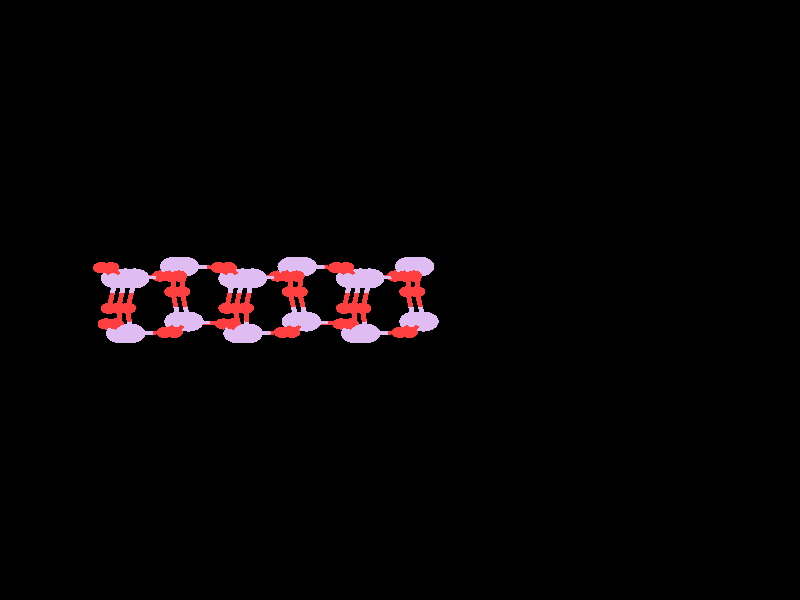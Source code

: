 #include "colors.inc"
#include "finish.inc"

global_settings {assumed_gamma 1 max_trace_level 6}
background {color White transmit 1.0}
camera {orthographic
  right -31.66*x up 35.56*y
  direction 1.00*z
  location <0,0,50.00> look_at <0,0,0>}


light_source {<  2.00,   3.00,  40.00> color White
  area_light <0.70, 0, 0>, <0, 0.70, 0>, 3, 3
  adaptive 1 jitter}
// no fog
#declare simple = finish {phong 0.7}
#declare pale = finish {ambient 0.5 diffuse 0.85 roughness 0.001 specular 0.200 }
#declare intermediate = finish {ambient 0.3 diffuse 0.6 specular 0.1 roughness 0.04}
#declare vmd = finish {ambient 0.0 diffuse 0.65 phong 0.1 phong_size 40.0 specular 0.5 }
#declare jmol = finish {ambient 0.2 diffuse 0.6 specular 1 roughness 0.001 metallic}
#declare ase2 = finish {ambient 0.05 brilliance 3 diffuse 0.6 metallic specular 0.7 roughness 0.04 reflection 0.15}
#declare ase3 = finish {ambient 0.15 brilliance 2 diffuse 0.6 metallic specular 1.0 roughness 0.001 reflection 0.0}
#declare glass = finish {ambient 0.05 diffuse 0.3 specular 1.0 roughness 0.001}
#declare glass2 = finish {ambient 0.01 diffuse 0.3 specular 1.0 reflection 0.25 roughness 0.001}
#declare Rcell = 0.000;
#declare Rbond = 0.100;

#macro atom(LOC, R, COL, TRANS, FIN)
  sphere{LOC, R texture{pigment{color COL transmit TRANS} finish{FIN}}}
#end
#macro constrain(LOC, R, COL, TRANS FIN)
union{torus{R, Rcell rotate 45*z texture{pigment{color COL transmit TRANS} finish{FIN}}}
     torus{R, Rcell rotate -45*z texture{pigment{color COL transmit TRANS} finish{FIN}}}
     translate LOC}
#end

cylinder {<-12.83, -16.93,  -0.00>, < 15.08, -16.93,  -0.19>, Rcell pigment {Black}}
cylinder {<-15.08, -16.93, -33.75>, < 12.83, -16.93, -33.94>, Rcell pigment {Black}}
cylinder {<-15.08,  16.93, -33.75>, < 12.83,  16.93, -33.94>, Rcell pigment {Black}}
cylinder {<-12.83,  16.93,   0.00>, < 15.08,  16.93,  -0.19>, Rcell pigment {Black}}
cylinder {<-12.83, -16.93,  -0.00>, <-15.08, -16.93, -33.75>, Rcell pigment {Black}}
cylinder {< 15.08, -16.93,  -0.19>, < 12.83, -16.93, -33.94>, Rcell pigment {Black}}
cylinder {< 15.08,  16.93,  -0.19>, < 12.83,  16.93, -33.94>, Rcell pigment {Black}}
cylinder {<-12.83,  16.93,   0.00>, <-15.08,  16.93, -33.75>, Rcell pigment {Black}}
cylinder {<-12.83, -16.93,  -0.00>, <-12.83,  16.93,   0.00>, Rcell pigment {Black}}
cylinder {< 15.08, -16.93,  -0.19>, < 15.08,  16.93,  -0.19>, Rcell pigment {Black}}
cylinder {< 12.83, -16.93, -33.94>, < 12.83,  16.93, -33.94>, Rcell pigment {Black}}
cylinder {<-15.08, -16.93, -33.75>, <-15.08,  16.93, -33.75>, Rcell pigment {Black}}
atom(<-10.67,  -1.98,  -2.88>, 0.59, rgb <0.74, 0.50, 0.89>, 0.0, ase3) // #0
atom(<-10.50,   1.28,  -2.23>, 0.59, rgb <0.74, 0.50, 0.89>, 0.0, ase3) // #1
atom(< -8.63,   0.49,  -4.68>, 0.33, rgb <1.00, 0.05, 0.05>, 0.0, ase3) // #2
atom(<-10.77,  -0.49,  -1.85>, 0.33, rgb <1.00, 0.05, 0.05>, 0.0, ase3) // #3
atom(< -8.93,  -1.92,  -3.43>, 0.33, rgb <1.00, 0.05, 0.05>, 0.0, ase3) // #4
atom(< -8.75,   1.42,  -1.73>, 0.33, rgb <1.00, 0.05, 0.05>, 0.0, ase3) // #5
atom(<-11.26,  -1.42,  -4.52>, 0.33, rgb <1.00, 0.05, 0.05>, 0.0, ase3) // #6
atom(<-11.05,  -1.98,  -8.51>, 0.59, rgb <0.74, 0.50, 0.89>, 0.0, ase3) // #7
atom(<-10.88,   1.28,  -7.86>, 0.59, rgb <0.74, 0.50, 0.89>, 0.0, ase3) // #8
atom(< -9.00,   0.49, -10.31>, 0.33, rgb <1.00, 0.05, 0.05>, 0.0, ase3) // #9
atom(<-11.14,  -0.49,  -7.48>, 0.33, rgb <1.00, 0.05, 0.05>, 0.0, ase3) // #10
atom(< -9.31,  -1.92,  -9.05>, 0.33, rgb <1.00, 0.05, 0.05>, 0.0, ase3) // #11
atom(<-11.44,   1.92,  -6.22>, 0.33, rgb <1.00, 0.05, 0.05>, 0.0, ase3) // #12
atom(< -9.12,   1.42,  -7.35>, 0.33, rgb <1.00, 0.05, 0.05>, 0.0, ase3) // #13
atom(<-11.64,  -1.42, -10.15>, 0.33, rgb <1.00, 0.05, 0.05>, 0.0, ase3) // #14
atom(<-11.25,   1.28, -13.48>, 0.59, rgb <0.74, 0.50, 0.89>, 0.0, ase3) // #15
atom(<-11.52,  -0.49, -13.10>, 0.33, rgb <1.00, 0.05, 0.05>, 0.0, ase3) // #16
atom(<-11.82,   1.92, -11.85>, 0.33, rgb <1.00, 0.05, 0.05>, 0.0, ase3) // #17
atom(< -9.50,   1.42, -12.98>, 0.33, rgb <1.00, 0.05, 0.05>, 0.0, ase3) // #18
atom(< -6.02,  -1.98,  -2.92>, 0.59, rgb <0.74, 0.50, 0.89>, 0.0, ase3) // #19
atom(< -8.36,  -1.28,  -5.06>, 0.59, rgb <0.74, 0.50, 0.89>, 0.0, ase3) // #20
atom(< -5.85,   1.28,  -2.26>, 0.59, rgb <0.74, 0.50, 0.89>, 0.0, ase3) // #21
atom(< -3.98,   0.49,  -4.71>, 0.33, rgb <1.00, 0.05, 0.05>, 0.0, ase3) // #22
atom(< -6.11,  -0.49,  -1.88>, 0.33, rgb <1.00, 0.05, 0.05>, 0.0, ase3) // #23
atom(< -4.28,  -1.92,  -3.46>, 0.33, rgb <1.00, 0.05, 0.05>, 0.0, ase3) // #24
atom(< -4.10,   1.42,  -1.76>, 0.33, rgb <1.00, 0.05, 0.05>, 0.0, ase3) // #25
atom(< -6.61,  -1.42,  -4.56>, 0.33, rgb <1.00, 0.05, 0.05>, 0.0, ase3) // #26
atom(< -8.54,   1.98,  -5.71>, 0.59, rgb <0.74, 0.50, 0.89>, 0.0, ase3) // #27
atom(< -6.40,  -1.98,  -8.54>, 0.59, rgb <0.74, 0.50, 0.89>, 0.0, ase3) // #28
atom(< -8.74,  -1.28, -10.69>, 0.59, rgb <0.74, 0.50, 0.89>, 0.0, ase3) // #29
atom(< -6.23,   1.28,  -7.89>, 0.59, rgb <0.74, 0.50, 0.89>, 0.0, ase3) // #30
atom(< -4.35,   0.49, -10.34>, 0.33, rgb <1.00, 0.05, 0.05>, 0.0, ase3) // #31
atom(< -6.49,  -0.49,  -7.51>, 0.33, rgb <1.00, 0.05, 0.05>, 0.0, ase3) // #32
atom(< -4.66,  -1.92,  -9.08>, 0.33, rgb <1.00, 0.05, 0.05>, 0.0, ase3) // #33
atom(< -6.79,   1.92,  -6.25>, 0.33, rgb <1.00, 0.05, 0.05>, 0.0, ase3) // #34
atom(< -4.47,   1.42,  -7.39>, 0.33, rgb <1.00, 0.05, 0.05>, 0.0, ase3) // #35
atom(< -6.99,  -1.42, -10.18>, 0.33, rgb <1.00, 0.05, 0.05>, 0.0, ase3) // #36
atom(< -8.91,   1.98, -11.34>, 0.59, rgb <0.74, 0.50, 0.89>, 0.0, ase3) // #37
atom(< -6.60,   1.28, -13.51>, 0.59, rgb <0.74, 0.50, 0.89>, 0.0, ase3) // #38
atom(< -6.86,  -0.49, -13.13>, 0.33, rgb <1.00, 0.05, 0.05>, 0.0, ase3) // #39
atom(< -7.17,   1.92, -11.88>, 0.33, rgb <1.00, 0.05, 0.05>, 0.0, ase3) // #40
atom(< -4.85,   1.42, -13.01>, 0.33, rgb <1.00, 0.05, 0.05>, 0.0, ase3) // #41
atom(< -1.37,  -1.98,  -2.95>, 0.59, rgb <0.74, 0.50, 0.89>, 0.0, ase3) // #42
atom(< -3.71,  -1.28,  -5.09>, 0.59, rgb <0.74, 0.50, 0.89>, 0.0, ase3) // #43
atom(< -1.20,   1.28,  -2.30>, 0.59, rgb <0.74, 0.50, 0.89>, 0.0, ase3) // #44
atom(<  0.67,   0.49,  -4.74>, 0.33, rgb <1.00, 0.05, 0.05>, 0.0, ase3) // #45
atom(< -1.46,  -0.49,  -1.92>, 0.33, rgb <1.00, 0.05, 0.05>, 0.0, ase3) // #46
atom(<  0.37,  -1.92,  -3.49>, 0.33, rgb <1.00, 0.05, 0.05>, 0.0, ase3) // #47
atom(<  0.55,   1.42,  -1.79>, 0.33, rgb <1.00, 0.05, 0.05>, 0.0, ase3) // #48
atom(< -1.96,  -1.42,  -4.59>, 0.33, rgb <1.00, 0.05, 0.05>, 0.0, ase3) // #49
atom(< -3.88,   1.98,  -5.74>, 0.59, rgb <0.74, 0.50, 0.89>, 0.0, ase3) // #50
atom(< -1.75,  -1.98,  -8.57>, 0.59, rgb <0.74, 0.50, 0.89>, 0.0, ase3) // #51
atom(< -4.09,  -1.28, -10.72>, 0.59, rgb <0.74, 0.50, 0.89>, 0.0, ase3) // #52
atom(< -1.58,   1.28,  -7.92>, 0.59, rgb <0.74, 0.50, 0.89>, 0.0, ase3) // #53
atom(<  0.30,   0.49, -10.37>, 0.33, rgb <1.00, 0.05, 0.05>, 0.0, ase3) // #54
atom(< -1.84,  -0.49,  -7.54>, 0.33, rgb <1.00, 0.05, 0.05>, 0.0, ase3) // #55
atom(< -0.00,  -1.92,  -9.12>, 0.33, rgb <1.00, 0.05, 0.05>, 0.0, ase3) // #56
atom(< -2.14,   1.92,  -6.29>, 0.33, rgb <1.00, 0.05, 0.05>, 0.0, ase3) // #57
atom(<  0.18,   1.42,  -7.42>, 0.33, rgb <1.00, 0.05, 0.05>, 0.0, ase3) // #58
atom(< -2.34,  -1.42, -10.21>, 0.33, rgb <1.00, 0.05, 0.05>, 0.0, ase3) // #59
atom(< -4.26,   1.98, -11.37>, 0.59, rgb <0.74, 0.50, 0.89>, 0.0, ase3) // #60
atom(< -1.95,   1.28, -13.55>, 0.59, rgb <0.74, 0.50, 0.89>, 0.0, ase3) // #61
atom(< -2.21,  -0.49, -13.17>, 0.33, rgb <1.00, 0.05, 0.05>, 0.0, ase3) // #62
atom(< -2.52,   1.92, -11.91>, 0.33, rgb <1.00, 0.05, 0.05>, 0.0, ase3) // #63
atom(< -0.20,   1.42, -13.04>, 0.33, rgb <1.00, 0.05, 0.05>, 0.0, ase3) // #64
atom(<  0.94,  -1.28,  -5.12>, 0.59, rgb <0.74, 0.50, 0.89>, 0.0, ase3) // #65
atom(<  0.77,   1.98,  -5.78>, 0.59, rgb <0.74, 0.50, 0.89>, 0.0, ase3) // #66
atom(<  0.56,  -1.28, -10.75>, 0.59, rgb <0.74, 0.50, 0.89>, 0.0, ase3) // #67
atom(<  0.39,   1.98, -11.40>, 0.59, rgb <0.74, 0.50, 0.89>, 0.0, ase3) // #68
cylinder {<-10.67,  -1.98,  -2.88>, <-10.72,  -1.24,  -2.37>, Rbond texture{pigment {color rgb <0.74, 0.50, 0.89> transmit 0.0} finish{ase3}}}
cylinder {<-10.77,  -0.49,  -1.85>, <-10.72,  -1.24,  -2.37>, Rbond texture{pigment {color rgb <1.00, 0.05, 0.05> transmit 0.0} finish{ase3}}}
cylinder {<-10.67,  -1.98,  -2.88>, < -9.80,  -1.95,  -3.15>, Rbond texture{pigment {color rgb <0.74, 0.50, 0.89> transmit 0.0} finish{ase3}}}
cylinder {< -8.93,  -1.92,  -3.43>, < -9.80,  -1.95,  -3.15>, Rbond texture{pigment {color rgb <1.00, 0.05, 0.05> transmit 0.0} finish{ase3}}}
cylinder {<-10.67,  -1.98,  -2.88>, <-10.97,  -1.70,  -3.70>, Rbond texture{pigment {color rgb <0.74, 0.50, 0.89> transmit 0.0} finish{ase3}}}
cylinder {<-11.26,  -1.42,  -4.52>, <-10.97,  -1.70,  -3.70>, Rbond texture{pigment {color rgb <1.00, 0.05, 0.05> transmit 0.0} finish{ase3}}}
cylinder {<-10.50,   1.28,  -2.23>, < -9.63,   1.35,  -1.98>, Rbond texture{pigment {color rgb <0.74, 0.50, 0.89> transmit 0.0} finish{ase3}}}
cylinder {< -8.75,   1.42,  -1.73>, < -9.63,   1.35,  -1.98>, Rbond texture{pigment {color rgb <1.00, 0.05, 0.05> transmit 0.0} finish{ase3}}}
cylinder {<-10.50,   1.28,  -2.23>, <-10.63,   0.40,  -2.04>, Rbond texture{pigment {color rgb <0.74, 0.50, 0.89> transmit 0.0} finish{ase3}}}
cylinder {<-10.77,  -0.49,  -1.85>, <-10.63,   0.40,  -2.04>, Rbond texture{pigment {color rgb <1.00, 0.05, 0.05> transmit 0.0} finish{ase3}}}
cylinder {< -8.63,   0.49,  -4.68>, < -8.58,   1.24,  -5.20>, Rbond texture{pigment {color rgb <1.00, 0.05, 0.05> transmit 0.0} finish{ase3}}}
cylinder {< -8.54,   1.98,  -5.71>, < -8.58,   1.24,  -5.20>, Rbond texture{pigment {color rgb <0.74, 0.50, 0.89> transmit 0.0} finish{ase3}}}
cylinder {< -8.63,   0.49,  -4.68>, < -8.50,  -0.40,  -4.87>, Rbond texture{pigment {color rgb <1.00, 0.05, 0.05> transmit 0.0} finish{ase3}}}
cylinder {< -8.36,  -1.28,  -5.06>, < -8.50,  -0.40,  -4.87>, Rbond texture{pigment {color rgb <0.74, 0.50, 0.89> transmit 0.0} finish{ase3}}}
cylinder {< -8.93,  -1.92,  -3.43>, < -8.65,  -1.60,  -4.24>, Rbond texture{pigment {color rgb <1.00, 0.05, 0.05> transmit 0.0} finish{ase3}}}
cylinder {< -8.36,  -1.28,  -5.06>, < -8.65,  -1.60,  -4.24>, Rbond texture{pigment {color rgb <0.74, 0.50, 0.89> transmit 0.0} finish{ase3}}}
cylinder {<-11.05,  -1.98,  -8.51>, <-11.09,  -1.24,  -7.99>, Rbond texture{pigment {color rgb <0.74, 0.50, 0.89> transmit 0.0} finish{ase3}}}
cylinder {<-11.14,  -0.49,  -7.48>, <-11.09,  -1.24,  -7.99>, Rbond texture{pigment {color rgb <1.00, 0.05, 0.05> transmit 0.0} finish{ase3}}}
cylinder {<-11.05,  -1.98,  -8.51>, <-10.18,  -1.95,  -8.78>, Rbond texture{pigment {color rgb <0.74, 0.50, 0.89> transmit 0.0} finish{ase3}}}
cylinder {< -9.31,  -1.92,  -9.05>, <-10.18,  -1.95,  -8.78>, Rbond texture{pigment {color rgb <1.00, 0.05, 0.05> transmit 0.0} finish{ase3}}}
cylinder {<-11.05,  -1.98,  -8.51>, <-11.34,  -1.70,  -9.33>, Rbond texture{pigment {color rgb <0.74, 0.50, 0.89> transmit 0.0} finish{ase3}}}
cylinder {<-11.64,  -1.42, -10.15>, <-11.34,  -1.70,  -9.33>, Rbond texture{pigment {color rgb <1.00, 0.05, 0.05> transmit 0.0} finish{ase3}}}
cylinder {<-10.88,   1.28,  -7.86>, <-11.16,   1.60,  -7.04>, Rbond texture{pigment {color rgb <0.74, 0.50, 0.89> transmit 0.0} finish{ase3}}}
cylinder {<-11.44,   1.92,  -6.22>, <-11.16,   1.60,  -7.04>, Rbond texture{pigment {color rgb <1.00, 0.05, 0.05> transmit 0.0} finish{ase3}}}
cylinder {<-10.88,   1.28,  -7.86>, <-11.01,   0.40,  -7.67>, Rbond texture{pigment {color rgb <0.74, 0.50, 0.89> transmit 0.0} finish{ase3}}}
cylinder {<-11.14,  -0.49,  -7.48>, <-11.01,   0.40,  -7.67>, Rbond texture{pigment {color rgb <1.00, 0.05, 0.05> transmit 0.0} finish{ase3}}}
cylinder {<-10.88,   1.28,  -7.86>, <-10.00,   1.35,  -7.60>, Rbond texture{pigment {color rgb <0.74, 0.50, 0.89> transmit 0.0} finish{ase3}}}
cylinder {< -9.12,   1.42,  -7.35>, <-10.00,   1.35,  -7.60>, Rbond texture{pigment {color rgb <1.00, 0.05, 0.05> transmit 0.0} finish{ase3}}}
cylinder {< -9.00,   0.49, -10.31>, < -8.87,  -0.40, -10.50>, Rbond texture{pigment {color rgb <1.00, 0.05, 0.05> transmit 0.0} finish{ase3}}}
cylinder {< -8.74,  -1.28, -10.69>, < -8.87,  -0.40, -10.50>, Rbond texture{pigment {color rgb <0.74, 0.50, 0.89> transmit 0.0} finish{ase3}}}
cylinder {< -9.00,   0.49, -10.31>, < -8.96,   1.24, -10.82>, Rbond texture{pigment {color rgb <1.00, 0.05, 0.05> transmit 0.0} finish{ase3}}}
cylinder {< -8.91,   1.98, -11.34>, < -8.96,   1.24, -10.82>, Rbond texture{pigment {color rgb <0.74, 0.50, 0.89> transmit 0.0} finish{ase3}}}
cylinder {< -9.31,  -1.92,  -9.05>, < -9.02,  -1.60,  -9.87>, Rbond texture{pigment {color rgb <1.00, 0.05, 0.05> transmit 0.0} finish{ase3}}}
cylinder {< -8.74,  -1.28, -10.69>, < -9.02,  -1.60,  -9.87>, Rbond texture{pigment {color rgb <0.74, 0.50, 0.89> transmit 0.0} finish{ase3}}}
cylinder {< -9.12,   1.42,  -7.35>, < -8.83,   1.70,  -6.53>, Rbond texture{pigment {color rgb <1.00, 0.05, 0.05> transmit 0.0} finish{ase3}}}
cylinder {< -8.54,   1.98,  -5.71>, < -8.83,   1.70,  -6.53>, Rbond texture{pigment {color rgb <0.74, 0.50, 0.89> transmit 0.0} finish{ase3}}}
cylinder {<-11.25,   1.28, -13.48>, <-10.38,   1.35, -13.23>, Rbond texture{pigment {color rgb <0.74, 0.50, 0.89> transmit 0.0} finish{ase3}}}
cylinder {< -9.50,   1.42, -12.98>, <-10.38,   1.35, -13.23>, Rbond texture{pigment {color rgb <1.00, 0.05, 0.05> transmit 0.0} finish{ase3}}}
cylinder {<-11.25,   1.28, -13.48>, <-11.54,   1.60, -12.66>, Rbond texture{pigment {color rgb <0.74, 0.50, 0.89> transmit 0.0} finish{ase3}}}
cylinder {<-11.82,   1.92, -11.85>, <-11.54,   1.60, -12.66>, Rbond texture{pigment {color rgb <1.00, 0.05, 0.05> transmit 0.0} finish{ase3}}}
cylinder {<-11.25,   1.28, -13.48>, <-11.38,   0.40, -13.29>, Rbond texture{pigment {color rgb <0.74, 0.50, 0.89> transmit 0.0} finish{ase3}}}
cylinder {<-11.52,  -0.49, -13.10>, <-11.38,   0.40, -13.29>, Rbond texture{pigment {color rgb <1.00, 0.05, 0.05> transmit 0.0} finish{ase3}}}
cylinder {< -9.50,   1.42, -12.98>, < -9.20,   1.70, -12.16>, Rbond texture{pigment {color rgb <1.00, 0.05, 0.05> transmit 0.0} finish{ase3}}}
cylinder {< -8.91,   1.98, -11.34>, < -9.20,   1.70, -12.16>, Rbond texture{pigment {color rgb <0.74, 0.50, 0.89> transmit 0.0} finish{ase3}}}
cylinder {< -6.02,  -1.98,  -2.92>, < -6.07,  -1.24,  -2.40>, Rbond texture{pigment {color rgb <0.74, 0.50, 0.89> transmit 0.0} finish{ase3}}}
cylinder {< -6.11,  -0.49,  -1.88>, < -6.07,  -1.24,  -2.40>, Rbond texture{pigment {color rgb <1.00, 0.05, 0.05> transmit 0.0} finish{ase3}}}
cylinder {< -6.02,  -1.98,  -2.92>, < -6.32,  -1.70,  -3.74>, Rbond texture{pigment {color rgb <0.74, 0.50, 0.89> transmit 0.0} finish{ase3}}}
cylinder {< -6.61,  -1.42,  -4.56>, < -6.32,  -1.70,  -3.74>, Rbond texture{pigment {color rgb <1.00, 0.05, 0.05> transmit 0.0} finish{ase3}}}
cylinder {< -6.02,  -1.98,  -2.92>, < -5.15,  -1.95,  -3.19>, Rbond texture{pigment {color rgb <0.74, 0.50, 0.89> transmit 0.0} finish{ase3}}}
cylinder {< -4.28,  -1.92,  -3.46>, < -5.15,  -1.95,  -3.19>, Rbond texture{pigment {color rgb <1.00, 0.05, 0.05> transmit 0.0} finish{ase3}}}
cylinder {< -8.36,  -1.28,  -5.06>, < -7.49,  -1.35,  -4.81>, Rbond texture{pigment {color rgb <0.74, 0.50, 0.89> transmit 0.0} finish{ase3}}}
cylinder {< -6.61,  -1.42,  -4.56>, < -7.49,  -1.35,  -4.81>, Rbond texture{pigment {color rgb <1.00, 0.05, 0.05> transmit 0.0} finish{ase3}}}
cylinder {< -5.85,   1.28,  -2.26>, < -5.98,   0.40,  -2.07>, Rbond texture{pigment {color rgb <0.74, 0.50, 0.89> transmit 0.0} finish{ase3}}}
cylinder {< -6.11,  -0.49,  -1.88>, < -5.98,   0.40,  -2.07>, Rbond texture{pigment {color rgb <1.00, 0.05, 0.05> transmit 0.0} finish{ase3}}}
cylinder {< -5.85,   1.28,  -2.26>, < -4.97,   1.35,  -2.01>, Rbond texture{pigment {color rgb <0.74, 0.50, 0.89> transmit 0.0} finish{ase3}}}
cylinder {< -4.10,   1.42,  -1.76>, < -4.97,   1.35,  -2.01>, Rbond texture{pigment {color rgb <1.00, 0.05, 0.05> transmit 0.0} finish{ase3}}}
cylinder {< -3.98,   0.49,  -4.71>, < -3.84,  -0.40,  -4.90>, Rbond texture{pigment {color rgb <1.00, 0.05, 0.05> transmit 0.0} finish{ase3}}}
cylinder {< -3.71,  -1.28,  -5.09>, < -3.84,  -0.40,  -4.90>, Rbond texture{pigment {color rgb <0.74, 0.50, 0.89> transmit 0.0} finish{ase3}}}
cylinder {< -3.98,   0.49,  -4.71>, < -3.93,   1.24,  -5.23>, Rbond texture{pigment {color rgb <1.00, 0.05, 0.05> transmit 0.0} finish{ase3}}}
cylinder {< -3.88,   1.98,  -5.74>, < -3.93,   1.24,  -5.23>, Rbond texture{pigment {color rgb <0.74, 0.50, 0.89> transmit 0.0} finish{ase3}}}
cylinder {< -4.28,  -1.92,  -3.46>, < -4.00,  -1.60,  -4.28>, Rbond texture{pigment {color rgb <1.00, 0.05, 0.05> transmit 0.0} finish{ase3}}}
cylinder {< -3.71,  -1.28,  -5.09>, < -4.00,  -1.60,  -4.28>, Rbond texture{pigment {color rgb <0.74, 0.50, 0.89> transmit 0.0} finish{ase3}}}
cylinder {< -8.54,   1.98,  -5.71>, < -7.66,   1.95,  -5.98>, Rbond texture{pigment {color rgb <0.74, 0.50, 0.89> transmit 0.0} finish{ase3}}}
cylinder {< -6.79,   1.92,  -6.25>, < -7.66,   1.95,  -5.98>, Rbond texture{pigment {color rgb <1.00, 0.05, 0.05> transmit 0.0} finish{ase3}}}
cylinder {< -6.40,  -1.98,  -8.54>, < -6.44,  -1.24,  -8.02>, Rbond texture{pigment {color rgb <0.74, 0.50, 0.89> transmit 0.0} finish{ase3}}}
cylinder {< -6.49,  -0.49,  -7.51>, < -6.44,  -1.24,  -8.02>, Rbond texture{pigment {color rgb <1.00, 0.05, 0.05> transmit 0.0} finish{ase3}}}
cylinder {< -6.40,  -1.98,  -8.54>, < -6.69,  -1.70,  -9.36>, Rbond texture{pigment {color rgb <0.74, 0.50, 0.89> transmit 0.0} finish{ase3}}}
cylinder {< -6.99,  -1.42, -10.18>, < -6.69,  -1.70,  -9.36>, Rbond texture{pigment {color rgb <1.00, 0.05, 0.05> transmit 0.0} finish{ase3}}}
cylinder {< -6.40,  -1.98,  -8.54>, < -5.53,  -1.95,  -8.81>, Rbond texture{pigment {color rgb <0.74, 0.50, 0.89> transmit 0.0} finish{ase3}}}
cylinder {< -4.66,  -1.92,  -9.08>, < -5.53,  -1.95,  -8.81>, Rbond texture{pigment {color rgb <1.00, 0.05, 0.05> transmit 0.0} finish{ase3}}}
cylinder {< -8.74,  -1.28, -10.69>, < -7.86,  -1.35, -10.43>, Rbond texture{pigment {color rgb <0.74, 0.50, 0.89> transmit 0.0} finish{ase3}}}
cylinder {< -6.99,  -1.42, -10.18>, < -7.86,  -1.35, -10.43>, Rbond texture{pigment {color rgb <1.00, 0.05, 0.05> transmit 0.0} finish{ase3}}}
cylinder {< -6.23,   1.28,  -7.89>, < -6.51,   1.60,  -7.07>, Rbond texture{pigment {color rgb <0.74, 0.50, 0.89> transmit 0.0} finish{ase3}}}
cylinder {< -6.79,   1.92,  -6.25>, < -6.51,   1.60,  -7.07>, Rbond texture{pigment {color rgb <1.00, 0.05, 0.05> transmit 0.0} finish{ase3}}}
cylinder {< -6.23,   1.28,  -7.89>, < -6.36,   0.40,  -7.70>, Rbond texture{pigment {color rgb <0.74, 0.50, 0.89> transmit 0.0} finish{ase3}}}
cylinder {< -6.49,  -0.49,  -7.51>, < -6.36,   0.40,  -7.70>, Rbond texture{pigment {color rgb <1.00, 0.05, 0.05> transmit 0.0} finish{ase3}}}
cylinder {< -6.23,   1.28,  -7.89>, < -5.35,   1.35,  -7.64>, Rbond texture{pigment {color rgb <0.74, 0.50, 0.89> transmit 0.0} finish{ase3}}}
cylinder {< -4.47,   1.42,  -7.39>, < -5.35,   1.35,  -7.64>, Rbond texture{pigment {color rgb <1.00, 0.05, 0.05> transmit 0.0} finish{ase3}}}
cylinder {< -4.35,   0.49, -10.34>, < -4.22,  -0.40, -10.53>, Rbond texture{pigment {color rgb <1.00, 0.05, 0.05> transmit 0.0} finish{ase3}}}
cylinder {< -4.09,  -1.28, -10.72>, < -4.22,  -0.40, -10.53>, Rbond texture{pigment {color rgb <0.74, 0.50, 0.89> transmit 0.0} finish{ase3}}}
cylinder {< -4.35,   0.49, -10.34>, < -4.31,   1.24, -10.85>, Rbond texture{pigment {color rgb <1.00, 0.05, 0.05> transmit 0.0} finish{ase3}}}
cylinder {< -4.26,   1.98, -11.37>, < -4.31,   1.24, -10.85>, Rbond texture{pigment {color rgb <0.74, 0.50, 0.89> transmit 0.0} finish{ase3}}}
cylinder {< -4.66,  -1.92,  -9.08>, < -4.37,  -1.60,  -9.90>, Rbond texture{pigment {color rgb <1.00, 0.05, 0.05> transmit 0.0} finish{ase3}}}
cylinder {< -4.09,  -1.28, -10.72>, < -4.37,  -1.60,  -9.90>, Rbond texture{pigment {color rgb <0.74, 0.50, 0.89> transmit 0.0} finish{ase3}}}
cylinder {< -4.47,   1.42,  -7.39>, < -4.18,   1.70,  -6.56>, Rbond texture{pigment {color rgb <1.00, 0.05, 0.05> transmit 0.0} finish{ase3}}}
cylinder {< -3.88,   1.98,  -5.74>, < -4.18,   1.70,  -6.56>, Rbond texture{pigment {color rgb <0.74, 0.50, 0.89> transmit 0.0} finish{ase3}}}
cylinder {< -8.91,   1.98, -11.34>, < -8.04,   1.95, -11.61>, Rbond texture{pigment {color rgb <0.74, 0.50, 0.89> transmit 0.0} finish{ase3}}}
cylinder {< -7.17,   1.92, -11.88>, < -8.04,   1.95, -11.61>, Rbond texture{pigment {color rgb <1.00, 0.05, 0.05> transmit 0.0} finish{ase3}}}
cylinder {< -6.60,   1.28, -13.51>, < -6.73,   0.40, -13.32>, Rbond texture{pigment {color rgb <0.74, 0.50, 0.89> transmit 0.0} finish{ase3}}}
cylinder {< -6.86,  -0.49, -13.13>, < -6.73,   0.40, -13.32>, Rbond texture{pigment {color rgb <1.00, 0.05, 0.05> transmit 0.0} finish{ase3}}}
cylinder {< -6.60,   1.28, -13.51>, < -6.88,   1.60, -12.70>, Rbond texture{pigment {color rgb <0.74, 0.50, 0.89> transmit 0.0} finish{ase3}}}
cylinder {< -7.17,   1.92, -11.88>, < -6.88,   1.60, -12.70>, Rbond texture{pigment {color rgb <1.00, 0.05, 0.05> transmit 0.0} finish{ase3}}}
cylinder {< -6.60,   1.28, -13.51>, < -5.72,   1.35, -13.26>, Rbond texture{pigment {color rgb <0.74, 0.50, 0.89> transmit 0.0} finish{ase3}}}
cylinder {< -4.85,   1.42, -13.01>, < -5.72,   1.35, -13.26>, Rbond texture{pigment {color rgb <1.00, 0.05, 0.05> transmit 0.0} finish{ase3}}}
cylinder {< -4.85,   1.42, -13.01>, < -4.55,   1.70, -12.19>, Rbond texture{pigment {color rgb <1.00, 0.05, 0.05> transmit 0.0} finish{ase3}}}
cylinder {< -4.26,   1.98, -11.37>, < -4.55,   1.70, -12.19>, Rbond texture{pigment {color rgb <0.74, 0.50, 0.89> transmit 0.0} finish{ase3}}}
cylinder {< -1.37,  -1.98,  -2.95>, < -1.67,  -1.70,  -3.77>, Rbond texture{pigment {color rgb <0.74, 0.50, 0.89> transmit 0.0} finish{ase3}}}
cylinder {< -1.96,  -1.42,  -4.59>, < -1.67,  -1.70,  -3.77>, Rbond texture{pigment {color rgb <1.00, 0.05, 0.05> transmit 0.0} finish{ase3}}}
cylinder {< -1.37,  -1.98,  -2.95>, < -1.42,  -1.24,  -2.43>, Rbond texture{pigment {color rgb <0.74, 0.50, 0.89> transmit 0.0} finish{ase3}}}
cylinder {< -1.46,  -0.49,  -1.92>, < -1.42,  -1.24,  -2.43>, Rbond texture{pigment {color rgb <1.00, 0.05, 0.05> transmit 0.0} finish{ase3}}}
cylinder {< -1.37,  -1.98,  -2.95>, < -0.50,  -1.95,  -3.22>, Rbond texture{pigment {color rgb <0.74, 0.50, 0.89> transmit 0.0} finish{ase3}}}
cylinder {<  0.37,  -1.92,  -3.49>, < -0.50,  -1.95,  -3.22>, Rbond texture{pigment {color rgb <1.00, 0.05, 0.05> transmit 0.0} finish{ase3}}}
cylinder {< -3.71,  -1.28,  -5.09>, < -2.84,  -1.35,  -4.84>, Rbond texture{pigment {color rgb <0.74, 0.50, 0.89> transmit 0.0} finish{ase3}}}
cylinder {< -1.96,  -1.42,  -4.59>, < -2.84,  -1.35,  -4.84>, Rbond texture{pigment {color rgb <1.00, 0.05, 0.05> transmit 0.0} finish{ase3}}}
cylinder {< -1.20,   1.28,  -2.30>, < -1.33,   0.40,  -2.11>, Rbond texture{pigment {color rgb <0.74, 0.50, 0.89> transmit 0.0} finish{ase3}}}
cylinder {< -1.46,  -0.49,  -1.92>, < -1.33,   0.40,  -2.11>, Rbond texture{pigment {color rgb <1.00, 0.05, 0.05> transmit 0.0} finish{ase3}}}
cylinder {< -1.20,   1.28,  -2.30>, < -0.32,   1.35,  -2.04>, Rbond texture{pigment {color rgb <0.74, 0.50, 0.89> transmit 0.0} finish{ase3}}}
cylinder {<  0.55,   1.42,  -1.79>, < -0.32,   1.35,  -2.04>, Rbond texture{pigment {color rgb <1.00, 0.05, 0.05> transmit 0.0} finish{ase3}}}
cylinder {<  0.67,   0.49,  -4.74>, <  0.81,  -0.40,  -4.93>, Rbond texture{pigment {color rgb <1.00, 0.05, 0.05> transmit 0.0} finish{ase3}}}
cylinder {<  0.94,  -1.28,  -5.12>, <  0.81,  -0.40,  -4.93>, Rbond texture{pigment {color rgb <0.74, 0.50, 0.89> transmit 0.0} finish{ase3}}}
cylinder {<  0.67,   0.49,  -4.74>, <  0.72,   1.24,  -5.26>, Rbond texture{pigment {color rgb <1.00, 0.05, 0.05> transmit 0.0} finish{ase3}}}
cylinder {<  0.77,   1.98,  -5.78>, <  0.72,   1.24,  -5.26>, Rbond texture{pigment {color rgb <0.74, 0.50, 0.89> transmit 0.0} finish{ase3}}}
cylinder {<  0.37,  -1.92,  -3.49>, <  0.65,  -1.60,  -4.31>, Rbond texture{pigment {color rgb <1.00, 0.05, 0.05> transmit 0.0} finish{ase3}}}
cylinder {<  0.94,  -1.28,  -5.12>, <  0.65,  -1.60,  -4.31>, Rbond texture{pigment {color rgb <0.74, 0.50, 0.89> transmit 0.0} finish{ase3}}}
cylinder {< -3.88,   1.98,  -5.74>, < -3.01,   1.95,  -6.02>, Rbond texture{pigment {color rgb <0.74, 0.50, 0.89> transmit 0.0} finish{ase3}}}
cylinder {< -2.14,   1.92,  -6.29>, < -3.01,   1.95,  -6.02>, Rbond texture{pigment {color rgb <1.00, 0.05, 0.05> transmit 0.0} finish{ase3}}}
cylinder {< -1.75,  -1.98,  -8.57>, < -1.79,  -1.24,  -8.06>, Rbond texture{pigment {color rgb <0.74, 0.50, 0.89> transmit 0.0} finish{ase3}}}
cylinder {< -1.84,  -0.49,  -7.54>, < -1.79,  -1.24,  -8.06>, Rbond texture{pigment {color rgb <1.00, 0.05, 0.05> transmit 0.0} finish{ase3}}}
cylinder {< -1.75,  -1.98,  -8.57>, < -0.88,  -1.95,  -8.84>, Rbond texture{pigment {color rgb <0.74, 0.50, 0.89> transmit 0.0} finish{ase3}}}
cylinder {< -0.00,  -1.92,  -9.12>, < -0.88,  -1.95,  -8.84>, Rbond texture{pigment {color rgb <1.00, 0.05, 0.05> transmit 0.0} finish{ase3}}}
cylinder {< -1.75,  -1.98,  -8.57>, < -2.04,  -1.70,  -9.39>, Rbond texture{pigment {color rgb <0.74, 0.50, 0.89> transmit 0.0} finish{ase3}}}
cylinder {< -2.34,  -1.42, -10.21>, < -2.04,  -1.70,  -9.39>, Rbond texture{pigment {color rgb <1.00, 0.05, 0.05> transmit 0.0} finish{ase3}}}
cylinder {< -4.09,  -1.28, -10.72>, < -3.21,  -1.35, -10.47>, Rbond texture{pigment {color rgb <0.74, 0.50, 0.89> transmit 0.0} finish{ase3}}}
cylinder {< -2.34,  -1.42, -10.21>, < -3.21,  -1.35, -10.47>, Rbond texture{pigment {color rgb <1.00, 0.05, 0.05> transmit 0.0} finish{ase3}}}
cylinder {< -1.58,   1.28,  -7.92>, < -1.86,   1.60,  -7.10>, Rbond texture{pigment {color rgb <0.74, 0.50, 0.89> transmit 0.0} finish{ase3}}}
cylinder {< -2.14,   1.92,  -6.29>, < -1.86,   1.60,  -7.10>, Rbond texture{pigment {color rgb <1.00, 0.05, 0.05> transmit 0.0} finish{ase3}}}
cylinder {< -1.58,   1.28,  -7.92>, < -1.71,   0.40,  -7.73>, Rbond texture{pigment {color rgb <0.74, 0.50, 0.89> transmit 0.0} finish{ase3}}}
cylinder {< -1.84,  -0.49,  -7.54>, < -1.71,   0.40,  -7.73>, Rbond texture{pigment {color rgb <1.00, 0.05, 0.05> transmit 0.0} finish{ase3}}}
cylinder {< -1.58,   1.28,  -7.92>, < -0.70,   1.35,  -7.67>, Rbond texture{pigment {color rgb <0.74, 0.50, 0.89> transmit 0.0} finish{ase3}}}
cylinder {<  0.18,   1.42,  -7.42>, < -0.70,   1.35,  -7.67>, Rbond texture{pigment {color rgb <1.00, 0.05, 0.05> transmit 0.0} finish{ase3}}}
cylinder {<  0.30,   0.49, -10.37>, <  0.43,  -0.40, -10.56>, Rbond texture{pigment {color rgb <1.00, 0.05, 0.05> transmit 0.0} finish{ase3}}}
cylinder {<  0.56,  -1.28, -10.75>, <  0.43,  -0.40, -10.56>, Rbond texture{pigment {color rgb <0.74, 0.50, 0.89> transmit 0.0} finish{ase3}}}
cylinder {<  0.30,   0.49, -10.37>, <  0.35,   1.24, -10.88>, Rbond texture{pigment {color rgb <1.00, 0.05, 0.05> transmit 0.0} finish{ase3}}}
cylinder {<  0.39,   1.98, -11.40>, <  0.35,   1.24, -10.88>, Rbond texture{pigment {color rgb <0.74, 0.50, 0.89> transmit 0.0} finish{ase3}}}
cylinder {< -0.00,  -1.92,  -9.12>, <  0.28,  -1.60,  -9.93>, Rbond texture{pigment {color rgb <1.00, 0.05, 0.05> transmit 0.0} finish{ase3}}}
cylinder {<  0.56,  -1.28, -10.75>, <  0.28,  -1.60,  -9.93>, Rbond texture{pigment {color rgb <0.74, 0.50, 0.89> transmit 0.0} finish{ase3}}}
cylinder {<  0.18,   1.42,  -7.42>, <  0.47,   1.70,  -6.60>, Rbond texture{pigment {color rgb <1.00, 0.05, 0.05> transmit 0.0} finish{ase3}}}
cylinder {<  0.77,   1.98,  -5.78>, <  0.47,   1.70,  -6.60>, Rbond texture{pigment {color rgb <0.74, 0.50, 0.89> transmit 0.0} finish{ase3}}}
cylinder {< -4.26,   1.98, -11.37>, < -3.39,   1.95, -11.64>, Rbond texture{pigment {color rgb <0.74, 0.50, 0.89> transmit 0.0} finish{ase3}}}
cylinder {< -2.52,   1.92, -11.91>, < -3.39,   1.95, -11.64>, Rbond texture{pigment {color rgb <1.00, 0.05, 0.05> transmit 0.0} finish{ase3}}}
cylinder {< -1.95,   1.28, -13.55>, < -2.08,   0.40, -13.36>, Rbond texture{pigment {color rgb <0.74, 0.50, 0.89> transmit 0.0} finish{ase3}}}
cylinder {< -2.21,  -0.49, -13.17>, < -2.08,   0.40, -13.36>, Rbond texture{pigment {color rgb <1.00, 0.05, 0.05> transmit 0.0} finish{ase3}}}
cylinder {< -1.95,   1.28, -13.55>, < -1.07,   1.35, -13.29>, Rbond texture{pigment {color rgb <0.74, 0.50, 0.89> transmit 0.0} finish{ase3}}}
cylinder {< -0.20,   1.42, -13.04>, < -1.07,   1.35, -13.29>, Rbond texture{pigment {color rgb <1.00, 0.05, 0.05> transmit 0.0} finish{ase3}}}
cylinder {< -1.95,   1.28, -13.55>, < -2.23,   1.60, -12.73>, Rbond texture{pigment {color rgb <0.74, 0.50, 0.89> transmit 0.0} finish{ase3}}}
cylinder {< -2.52,   1.92, -11.91>, < -2.23,   1.60, -12.73>, Rbond texture{pigment {color rgb <1.00, 0.05, 0.05> transmit 0.0} finish{ase3}}}
cylinder {< -0.20,   1.42, -13.04>, <  0.10,   1.70, -12.22>, Rbond texture{pigment {color rgb <1.00, 0.05, 0.05> transmit 0.0} finish{ase3}}}
cylinder {<  0.39,   1.98, -11.40>, <  0.10,   1.70, -12.22>, Rbond texture{pigment {color rgb <0.74, 0.50, 0.89> transmit 0.0} finish{ase3}}}
// no constraints
